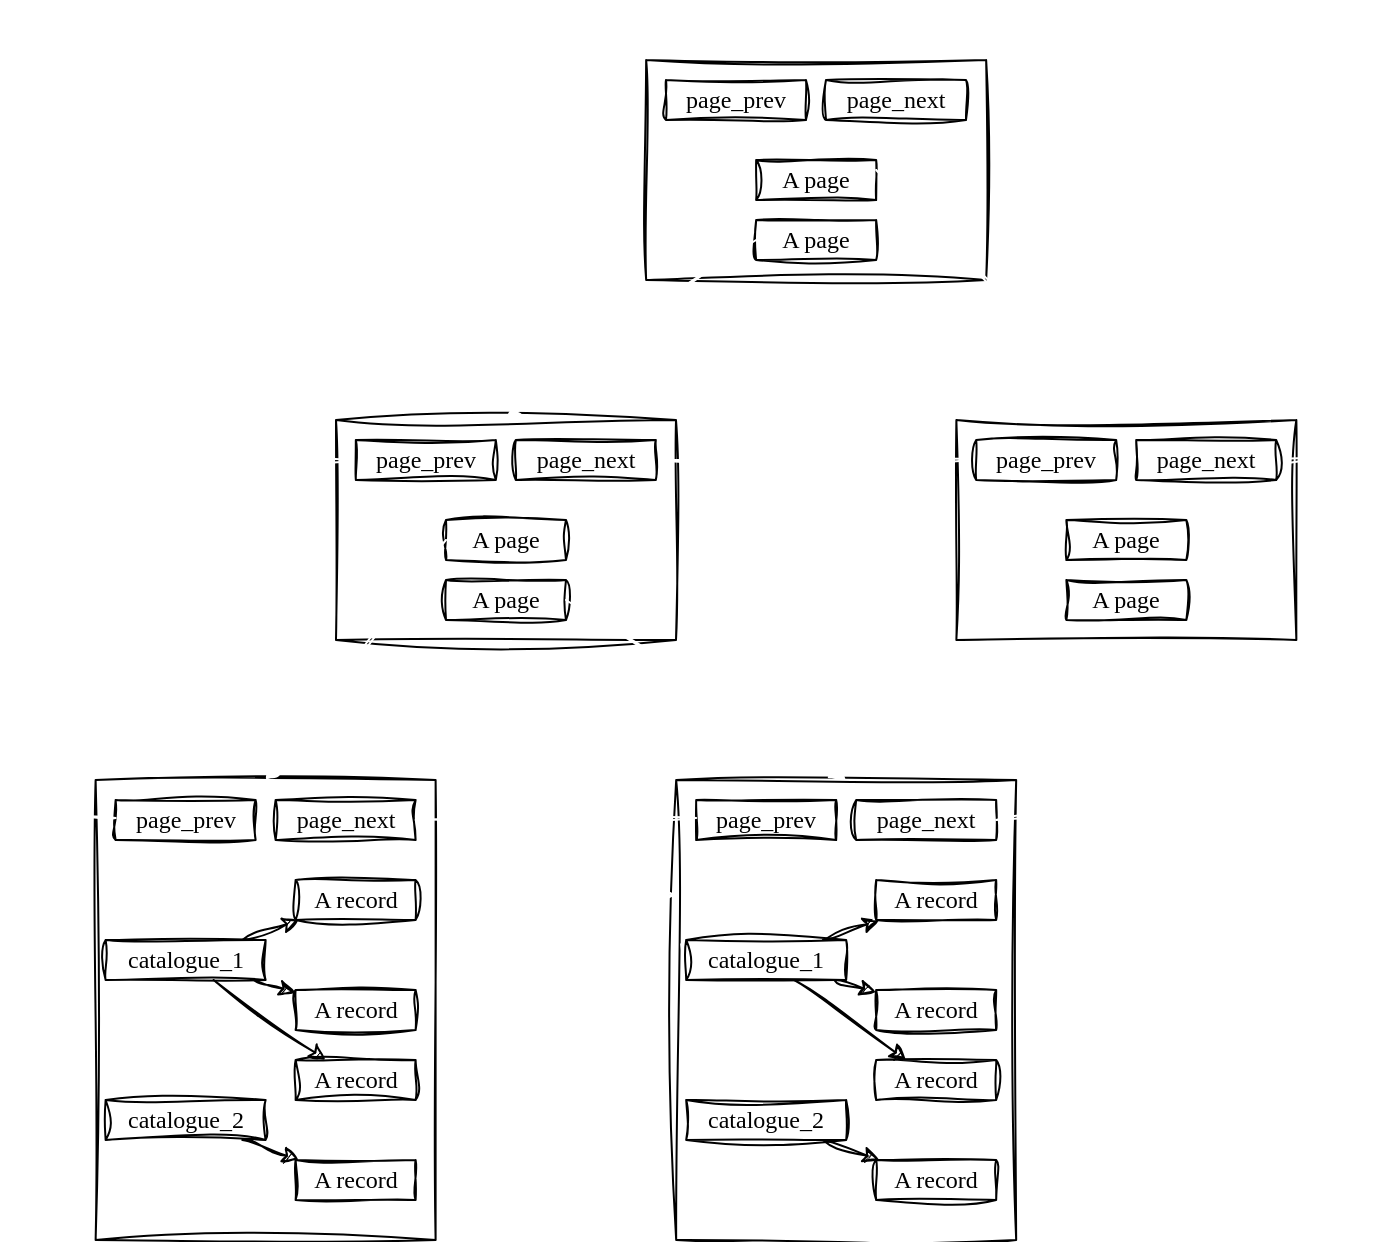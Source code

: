 <mxfile version="22.1.2" type="device">
  <diagram name="第 1 页" id="Lj8HnjuhtzqfBAnZdEE8">
    <mxGraphModel dx="1134" dy="697" grid="1" gridSize="10" guides="1" tooltips="1" connect="1" arrows="1" fold="1" page="1" pageScale="1" pageWidth="100000" pageHeight="100000" math="0" shadow="0">
      <root>
        <mxCell id="0" />
        <mxCell id="1" parent="0" />
        <mxCell id="M6X26_r8uAKOWFJ8xr2e-1" value="" style="rounded=0;whiteSpace=wrap;html=1;sketch=1;curveFitting=1;jiggle=2;fontFamily=Comic Sans MS;" vertex="1" parent="1">
          <mxGeometry x="800" y="1260" width="170" height="110" as="geometry" />
        </mxCell>
        <mxCell id="M6X26_r8uAKOWFJ8xr2e-13" style="edgeStyle=orthogonalEdgeStyle;rounded=0;orthogonalLoop=1;jettySize=auto;html=1;sketch=1;curveFitting=1;jiggle=2;fillColor=#a20025;strokeColor=#FFFFFF;" edge="1" parent="1" source="M6X26_r8uAKOWFJ8xr2e-2">
          <mxGeometry relative="1" as="geometry">
            <mxPoint x="759.91" y="1280" as="targetPoint" />
          </mxGeometry>
        </mxCell>
        <mxCell id="M6X26_r8uAKOWFJ8xr2e-2" value="page_prev" style="rounded=0;whiteSpace=wrap;html=1;sketch=1;curveFitting=1;jiggle=2;fontFamily=Comic Sans MS;" vertex="1" parent="1">
          <mxGeometry x="809.91" y="1270" width="70" height="20" as="geometry" />
        </mxCell>
        <mxCell id="M6X26_r8uAKOWFJ8xr2e-14" style="edgeStyle=orthogonalEdgeStyle;rounded=0;orthogonalLoop=1;jettySize=auto;html=1;sketch=1;curveFitting=1;jiggle=2;fillColor=#a20025;strokeColor=#FFFFFF;entryX=0;entryY=0.5;entryDx=0;entryDy=0;" edge="1" parent="1" source="M6X26_r8uAKOWFJ8xr2e-3" target="M6X26_r8uAKOWFJ8xr2e-92">
          <mxGeometry relative="1" as="geometry">
            <mxPoint x="1010.095" y="1280" as="targetPoint" />
          </mxGeometry>
        </mxCell>
        <mxCell id="M6X26_r8uAKOWFJ8xr2e-3" value="page_next" style="rounded=0;whiteSpace=wrap;html=1;sketch=1;curveFitting=1;jiggle=2;fontFamily=Comic Sans MS;" vertex="1" parent="1">
          <mxGeometry x="889.91" y="1270" width="70" height="20" as="geometry" />
        </mxCell>
        <mxCell id="M6X26_r8uAKOWFJ8xr2e-4" value="A page" style="rounded=0;whiteSpace=wrap;html=1;sketch=1;curveFitting=1;jiggle=2;fontFamily=Comic Sans MS;" vertex="1" parent="1">
          <mxGeometry x="855" y="1310" width="60" height="20" as="geometry" />
        </mxCell>
        <mxCell id="M6X26_r8uAKOWFJ8xr2e-5" value="page" style="text;html=1;align=center;verticalAlign=middle;resizable=0;points=[];autosize=1;strokeColor=none;fillColor=none;fontFamily=Comic Sans MS;sketch=1;curveFitting=1;jiggle=2;fontColor=#FFFFFF;" vertex="1" parent="1">
          <mxGeometry x="859.91" y="1230" width="50" height="30" as="geometry" />
        </mxCell>
        <mxCell id="M6X26_r8uAKOWFJ8xr2e-8" value="A page" style="rounded=0;whiteSpace=wrap;html=1;sketch=1;curveFitting=1;jiggle=2;fontFamily=Comic Sans MS;" vertex="1" parent="1">
          <mxGeometry x="855" y="1340" width="60" height="20" as="geometry" />
        </mxCell>
        <mxCell id="M6X26_r8uAKOWFJ8xr2e-18" value="" style="rounded=0;whiteSpace=wrap;html=1;sketch=1;curveFitting=1;jiggle=2;fontFamily=Comic Sans MS;" vertex="1" parent="1">
          <mxGeometry x="970.09" y="1440" width="170" height="230" as="geometry" />
        </mxCell>
        <mxCell id="M6X26_r8uAKOWFJ8xr2e-20" value="page_prev" style="rounded=0;whiteSpace=wrap;html=1;sketch=1;curveFitting=1;jiggle=2;fontFamily=Comic Sans MS;" vertex="1" parent="1">
          <mxGeometry x="980.09" y="1450" width="70" height="20" as="geometry" />
        </mxCell>
        <mxCell id="M6X26_r8uAKOWFJ8xr2e-22" value="page_next" style="rounded=0;whiteSpace=wrap;html=1;sketch=1;curveFitting=1;jiggle=2;fontFamily=Comic Sans MS;" vertex="1" parent="1">
          <mxGeometry x="1060.09" y="1450" width="70" height="20" as="geometry" />
        </mxCell>
        <mxCell id="M6X26_r8uAKOWFJ8xr2e-23" style="rounded=0;orthogonalLoop=1;jettySize=auto;html=1;fontFamily=Comic Sans MS;sketch=1;curveFitting=1;jiggle=2;" edge="1" parent="1" source="M6X26_r8uAKOWFJ8xr2e-31" target="M6X26_r8uAKOWFJ8xr2e-24">
          <mxGeometry relative="1" as="geometry">
            <mxPoint x="1380.09" y="1560" as="targetPoint" />
          </mxGeometry>
        </mxCell>
        <mxCell id="M6X26_r8uAKOWFJ8xr2e-24" value="A record" style="rounded=0;whiteSpace=wrap;html=1;sketch=1;curveFitting=1;jiggle=2;fontFamily=Comic Sans MS;" vertex="1" parent="1">
          <mxGeometry x="1070.09" y="1490" width="60" height="20" as="geometry" />
        </mxCell>
        <mxCell id="M6X26_r8uAKOWFJ8xr2e-25" value="page" style="text;html=1;align=center;verticalAlign=middle;resizable=0;points=[];autosize=1;strokeColor=none;fillColor=none;fontFamily=Comic Sans MS;sketch=1;curveFitting=1;jiggle=2;fontColor=#FFFFFF;" vertex="1" parent="1">
          <mxGeometry x="1030.09" y="1410" width="50" height="30" as="geometry" />
        </mxCell>
        <mxCell id="M6X26_r8uAKOWFJ8xr2e-26" style="rounded=0;orthogonalLoop=1;jettySize=auto;html=1;fontFamily=Comic Sans MS;sketch=1;curveFitting=1;jiggle=2;" edge="1" parent="1" source="M6X26_r8uAKOWFJ8xr2e-31" target="M6X26_r8uAKOWFJ8xr2e-27">
          <mxGeometry relative="1" as="geometry">
            <mxPoint x="1310.09" y="1660" as="targetPoint" />
          </mxGeometry>
        </mxCell>
        <mxCell id="M6X26_r8uAKOWFJ8xr2e-27" value="A record" style="rounded=0;whiteSpace=wrap;html=1;sketch=1;curveFitting=1;jiggle=2;fontFamily=Comic Sans MS;" vertex="1" parent="1">
          <mxGeometry x="1070.09" y="1545" width="60" height="20" as="geometry" />
        </mxCell>
        <mxCell id="M6X26_r8uAKOWFJ8xr2e-28" style="rounded=0;orthogonalLoop=1;jettySize=auto;html=1;fontFamily=Comic Sans MS;sketch=1;curveFitting=1;jiggle=2;entryX=0.25;entryY=0;entryDx=0;entryDy=0;" edge="1" parent="1" source="M6X26_r8uAKOWFJ8xr2e-31" target="M6X26_r8uAKOWFJ8xr2e-29">
          <mxGeometry relative="1" as="geometry" />
        </mxCell>
        <mxCell id="M6X26_r8uAKOWFJ8xr2e-29" value="A record" style="rounded=0;whiteSpace=wrap;html=1;sketch=1;curveFitting=1;jiggle=2;fontFamily=Comic Sans MS;" vertex="1" parent="1">
          <mxGeometry x="1070.09" y="1580" width="60" height="20" as="geometry" />
        </mxCell>
        <mxCell id="M6X26_r8uAKOWFJ8xr2e-30" value="A record" style="rounded=0;whiteSpace=wrap;html=1;sketch=1;curveFitting=1;jiggle=2;fontFamily=Comic Sans MS;" vertex="1" parent="1">
          <mxGeometry x="1070.09" y="1630" width="60" height="20" as="geometry" />
        </mxCell>
        <mxCell id="M6X26_r8uAKOWFJ8xr2e-31" value="catalogue_1" style="rounded=0;whiteSpace=wrap;html=1;sketch=1;curveFitting=1;jiggle=2;fontFamily=Comic Sans MS;" vertex="1" parent="1">
          <mxGeometry x="975.09" y="1520" width="80" height="20" as="geometry" />
        </mxCell>
        <mxCell id="M6X26_r8uAKOWFJ8xr2e-32" value="catalogue_2" style="rounded=0;whiteSpace=wrap;html=1;sketch=1;curveFitting=1;jiggle=2;fontFamily=Comic Sans MS;" vertex="1" parent="1">
          <mxGeometry x="975.09" y="1600" width="80" height="20" as="geometry" />
        </mxCell>
        <mxCell id="M6X26_r8uAKOWFJ8xr2e-33" style="rounded=0;orthogonalLoop=1;jettySize=auto;html=1;fontFamily=Comic Sans MS;sketch=1;curveFitting=1;jiggle=2;" edge="1" parent="1" source="M6X26_r8uAKOWFJ8xr2e-32" target="M6X26_r8uAKOWFJ8xr2e-30">
          <mxGeometry relative="1" as="geometry">
            <mxPoint x="1050.09" y="1520" as="sourcePoint" />
            <mxPoint x="1288.09" y="1640" as="targetPoint" />
          </mxGeometry>
        </mxCell>
        <mxCell id="M6X26_r8uAKOWFJ8xr2e-34" value="" style="rounded=0;whiteSpace=wrap;html=1;sketch=1;curveFitting=1;jiggle=2;fontFamily=Comic Sans MS;" vertex="1" parent="1">
          <mxGeometry x="679.81" y="1440" width="170" height="230" as="geometry" />
        </mxCell>
        <mxCell id="M6X26_r8uAKOWFJ8xr2e-36" value="page_prev" style="rounded=0;whiteSpace=wrap;html=1;sketch=1;curveFitting=1;jiggle=2;fontFamily=Comic Sans MS;" vertex="1" parent="1">
          <mxGeometry x="689.81" y="1450" width="70" height="20" as="geometry" />
        </mxCell>
        <mxCell id="M6X26_r8uAKOWFJ8xr2e-38" value="page_next" style="rounded=0;whiteSpace=wrap;html=1;sketch=1;curveFitting=1;jiggle=2;fontFamily=Comic Sans MS;" vertex="1" parent="1">
          <mxGeometry x="769.81" y="1450" width="70" height="20" as="geometry" />
        </mxCell>
        <mxCell id="M6X26_r8uAKOWFJ8xr2e-40" value="A record" style="rounded=0;whiteSpace=wrap;html=1;sketch=1;curveFitting=1;jiggle=2;fontFamily=Comic Sans MS;" vertex="1" parent="1">
          <mxGeometry x="779.81" y="1490" width="60" height="20" as="geometry" />
        </mxCell>
        <mxCell id="M6X26_r8uAKOWFJ8xr2e-41" value="page" style="text;html=1;align=center;verticalAlign=middle;resizable=0;points=[];autosize=1;strokeColor=none;fillColor=none;fontFamily=Comic Sans MS;sketch=1;curveFitting=1;jiggle=2;fontColor=#FFFFFF;" vertex="1" parent="1">
          <mxGeometry x="739.81" y="1410" width="50" height="30" as="geometry" />
        </mxCell>
        <mxCell id="M6X26_r8uAKOWFJ8xr2e-43" value="A record" style="rounded=0;whiteSpace=wrap;html=1;sketch=1;curveFitting=1;jiggle=2;fontFamily=Comic Sans MS;" vertex="1" parent="1">
          <mxGeometry x="779.81" y="1545" width="60" height="20" as="geometry" />
        </mxCell>
        <mxCell id="M6X26_r8uAKOWFJ8xr2e-45" value="A record" style="rounded=0;whiteSpace=wrap;html=1;sketch=1;curveFitting=1;jiggle=2;fontFamily=Comic Sans MS;" vertex="1" parent="1">
          <mxGeometry x="779.81" y="1580" width="60" height="20" as="geometry" />
        </mxCell>
        <mxCell id="M6X26_r8uAKOWFJ8xr2e-46" value="A record" style="rounded=0;whiteSpace=wrap;html=1;sketch=1;curveFitting=1;jiggle=2;fontFamily=Comic Sans MS;" vertex="1" parent="1">
          <mxGeometry x="779.81" y="1630" width="60" height="20" as="geometry" />
        </mxCell>
        <mxCell id="M6X26_r8uAKOWFJ8xr2e-47" value="catalogue_1" style="rounded=0;whiteSpace=wrap;html=1;sketch=1;curveFitting=1;jiggle=2;fontFamily=Comic Sans MS;" vertex="1" parent="1">
          <mxGeometry x="684.81" y="1520" width="80" height="20" as="geometry" />
        </mxCell>
        <mxCell id="M6X26_r8uAKOWFJ8xr2e-39" style="rounded=0;orthogonalLoop=1;jettySize=auto;html=1;fontFamily=Comic Sans MS;sketch=1;curveFitting=1;jiggle=2;" edge="1" parent="1" source="M6X26_r8uAKOWFJ8xr2e-47" target="M6X26_r8uAKOWFJ8xr2e-40">
          <mxGeometry relative="1" as="geometry">
            <mxPoint x="1089.81" y="1560" as="targetPoint" />
          </mxGeometry>
        </mxCell>
        <mxCell id="M6X26_r8uAKOWFJ8xr2e-42" style="rounded=0;orthogonalLoop=1;jettySize=auto;html=1;fontFamily=Comic Sans MS;sketch=1;curveFitting=1;jiggle=2;" edge="1" parent="1" source="M6X26_r8uAKOWFJ8xr2e-47" target="M6X26_r8uAKOWFJ8xr2e-43">
          <mxGeometry relative="1" as="geometry">
            <mxPoint x="1019.81" y="1660" as="targetPoint" />
          </mxGeometry>
        </mxCell>
        <mxCell id="M6X26_r8uAKOWFJ8xr2e-44" style="rounded=0;orthogonalLoop=1;jettySize=auto;html=1;fontFamily=Comic Sans MS;sketch=1;curveFitting=1;jiggle=2;entryX=0.25;entryY=0;entryDx=0;entryDy=0;" edge="1" parent="1" source="M6X26_r8uAKOWFJ8xr2e-47" target="M6X26_r8uAKOWFJ8xr2e-45">
          <mxGeometry relative="1" as="geometry" />
        </mxCell>
        <mxCell id="M6X26_r8uAKOWFJ8xr2e-48" value="catalogue_2" style="rounded=0;whiteSpace=wrap;html=1;sketch=1;curveFitting=1;jiggle=2;fontFamily=Comic Sans MS;" vertex="1" parent="1">
          <mxGeometry x="684.81" y="1600" width="80" height="20" as="geometry" />
        </mxCell>
        <mxCell id="M6X26_r8uAKOWFJ8xr2e-49" style="rounded=0;orthogonalLoop=1;jettySize=auto;html=1;fontFamily=Comic Sans MS;sketch=1;curveFitting=1;jiggle=2;" edge="1" parent="1" source="M6X26_r8uAKOWFJ8xr2e-48" target="M6X26_r8uAKOWFJ8xr2e-46">
          <mxGeometry relative="1" as="geometry">
            <mxPoint x="759.81" y="1520" as="sourcePoint" />
            <mxPoint x="997.81" y="1640" as="targetPoint" />
          </mxGeometry>
        </mxCell>
        <mxCell id="M6X26_r8uAKOWFJ8xr2e-54" style="rounded=0;orthogonalLoop=1;jettySize=auto;html=1;fontFamily=Comic Sans MS;sketch=1;curveFitting=1;jiggle=2;entryX=0.5;entryY=0;entryDx=0;entryDy=0;exitX=0;exitY=0.5;exitDx=0;exitDy=0;strokeColor=#FFFFFF;" edge="1" parent="1" source="M6X26_r8uAKOWFJ8xr2e-4" target="M6X26_r8uAKOWFJ8xr2e-34">
          <mxGeometry relative="1" as="geometry">
            <mxPoint x="890" y="1490" as="sourcePoint" />
            <mxPoint x="745" y="1620" as="targetPoint" />
          </mxGeometry>
        </mxCell>
        <mxCell id="M6X26_r8uAKOWFJ8xr2e-55" style="rounded=0;orthogonalLoop=1;jettySize=auto;html=1;fontFamily=Comic Sans MS;sketch=1;curveFitting=1;jiggle=2;entryX=0.5;entryY=0;entryDx=0;entryDy=0;exitX=1;exitY=0.5;exitDx=0;exitDy=0;strokeColor=#FFFFFF;" edge="1" parent="1" source="M6X26_r8uAKOWFJ8xr2e-8" target="M6X26_r8uAKOWFJ8xr2e-18">
          <mxGeometry relative="1" as="geometry">
            <mxPoint x="1090" y="1586" as="targetPoint" />
            <mxPoint x="1020" y="1400" as="sourcePoint" />
          </mxGeometry>
        </mxCell>
        <mxCell id="M6X26_r8uAKOWFJ8xr2e-56" style="edgeStyle=orthogonalEdgeStyle;rounded=0;orthogonalLoop=1;jettySize=auto;html=1;sketch=1;curveFitting=1;jiggle=2;fillColor=#a20025;strokeColor=#FFFFFF;" edge="1" parent="1">
          <mxGeometry relative="1" as="geometry">
            <mxPoint x="639.72" y="1459" as="targetPoint" />
            <mxPoint x="689.81" y="1459" as="sourcePoint" />
          </mxGeometry>
        </mxCell>
        <mxCell id="M6X26_r8uAKOWFJ8xr2e-57" style="edgeStyle=orthogonalEdgeStyle;rounded=0;orthogonalLoop=1;jettySize=auto;html=1;sketch=1;curveFitting=1;jiggle=2;fillColor=#a20025;strokeColor=#FFFFFF;entryX=1;entryY=0;entryDx=0;entryDy=0;" edge="1" parent="1" target="M6X26_r8uAKOWFJ8xr2e-34">
          <mxGeometry relative="1" as="geometry">
            <mxPoint x="930" y="1459" as="targetPoint" />
            <mxPoint x="980.09" y="1459" as="sourcePoint" />
          </mxGeometry>
        </mxCell>
        <mxCell id="M6X26_r8uAKOWFJ8xr2e-58" style="edgeStyle=orthogonalEdgeStyle;rounded=0;orthogonalLoop=1;jettySize=auto;html=1;sketch=1;curveFitting=1;jiggle=2;fillColor=#a20025;strokeColor=#FFFFFF;entryX=0;entryY=0.25;entryDx=0;entryDy=0;" edge="1" parent="1" target="M6X26_r8uAKOWFJ8xr2e-18">
          <mxGeometry relative="1" as="geometry">
            <mxPoint x="889.905" y="1460" as="targetPoint" />
            <mxPoint x="839.81" y="1460" as="sourcePoint" />
          </mxGeometry>
        </mxCell>
        <mxCell id="M6X26_r8uAKOWFJ8xr2e-59" style="edgeStyle=orthogonalEdgeStyle;rounded=0;orthogonalLoop=1;jettySize=auto;html=1;sketch=1;curveFitting=1;jiggle=2;fillColor=#a20025;strokeColor=#FFFFFF;" edge="1" parent="1">
          <mxGeometry relative="1" as="geometry">
            <mxPoint x="1180.185" y="1460" as="targetPoint" />
            <mxPoint x="1130.09" y="1460" as="sourcePoint" />
          </mxGeometry>
        </mxCell>
        <mxCell id="M6X26_r8uAKOWFJ8xr2e-92" value="" style="rounded=0;whiteSpace=wrap;html=1;sketch=1;curveFitting=1;jiggle=2;fontFamily=Comic Sans MS;" vertex="1" parent="1">
          <mxGeometry x="1110.18" y="1260" width="170" height="110" as="geometry" />
        </mxCell>
        <mxCell id="M6X26_r8uAKOWFJ8xr2e-93" style="edgeStyle=orthogonalEdgeStyle;rounded=0;orthogonalLoop=1;jettySize=auto;html=1;sketch=1;curveFitting=1;jiggle=2;fillColor=#a20025;strokeColor=#FFFFFF;entryX=1;entryY=0;entryDx=0;entryDy=0;" edge="1" parent="1" source="M6X26_r8uAKOWFJ8xr2e-94" target="M6X26_r8uAKOWFJ8xr2e-1">
          <mxGeometry relative="1" as="geometry">
            <mxPoint x="1070" y="1280" as="targetPoint" />
          </mxGeometry>
        </mxCell>
        <mxCell id="M6X26_r8uAKOWFJ8xr2e-94" value="page_prev" style="rounded=0;whiteSpace=wrap;html=1;sketch=1;curveFitting=1;jiggle=2;fontFamily=Comic Sans MS;" vertex="1" parent="1">
          <mxGeometry x="1120.09" y="1270" width="70" height="20" as="geometry" />
        </mxCell>
        <mxCell id="M6X26_r8uAKOWFJ8xr2e-95" style="edgeStyle=orthogonalEdgeStyle;rounded=0;orthogonalLoop=1;jettySize=auto;html=1;sketch=1;curveFitting=1;jiggle=2;fillColor=#a20025;strokeColor=#FFFFFF;" edge="1" parent="1" source="M6X26_r8uAKOWFJ8xr2e-96">
          <mxGeometry relative="1" as="geometry">
            <mxPoint x="1320.275" y="1280" as="targetPoint" />
          </mxGeometry>
        </mxCell>
        <mxCell id="M6X26_r8uAKOWFJ8xr2e-96" value="page_next" style="rounded=0;whiteSpace=wrap;html=1;sketch=1;curveFitting=1;jiggle=2;fontFamily=Comic Sans MS;" vertex="1" parent="1">
          <mxGeometry x="1200.09" y="1270" width="70" height="20" as="geometry" />
        </mxCell>
        <mxCell id="M6X26_r8uAKOWFJ8xr2e-97" value="A page" style="rounded=0;whiteSpace=wrap;html=1;sketch=1;curveFitting=1;jiggle=2;fontFamily=Comic Sans MS;" vertex="1" parent="1">
          <mxGeometry x="1165.18" y="1310" width="60" height="20" as="geometry" />
        </mxCell>
        <mxCell id="M6X26_r8uAKOWFJ8xr2e-98" value="page" style="text;html=1;align=center;verticalAlign=middle;resizable=0;points=[];autosize=1;strokeColor=none;fillColor=none;fontFamily=Comic Sans MS;sketch=1;curveFitting=1;jiggle=2;fontColor=#FFFFFF;" vertex="1" parent="1">
          <mxGeometry x="1170.09" y="1230" width="50" height="30" as="geometry" />
        </mxCell>
        <mxCell id="M6X26_r8uAKOWFJ8xr2e-99" value="A page" style="rounded=0;whiteSpace=wrap;html=1;sketch=1;curveFitting=1;jiggle=2;fontFamily=Comic Sans MS;" vertex="1" parent="1">
          <mxGeometry x="1165.18" y="1340" width="60" height="20" as="geometry" />
        </mxCell>
        <mxCell id="M6X26_r8uAKOWFJ8xr2e-100" value="" style="rounded=0;whiteSpace=wrap;html=1;sketch=1;curveFitting=1;jiggle=2;fontFamily=Comic Sans MS;" vertex="1" parent="1">
          <mxGeometry x="955.08" y="1080" width="170" height="110" as="geometry" />
        </mxCell>
        <mxCell id="M6X26_r8uAKOWFJ8xr2e-101" value="page_prev" style="rounded=0;whiteSpace=wrap;html=1;sketch=1;curveFitting=1;jiggle=2;fontFamily=Comic Sans MS;" vertex="1" parent="1">
          <mxGeometry x="964.99" y="1090" width="70" height="20" as="geometry" />
        </mxCell>
        <mxCell id="M6X26_r8uAKOWFJ8xr2e-103" value="page_next" style="rounded=0;whiteSpace=wrap;html=1;sketch=1;curveFitting=1;jiggle=2;fontFamily=Comic Sans MS;" vertex="1" parent="1">
          <mxGeometry x="1044.99" y="1090" width="70" height="20" as="geometry" />
        </mxCell>
        <mxCell id="M6X26_r8uAKOWFJ8xr2e-104" value="A page" style="rounded=0;whiteSpace=wrap;html=1;sketch=1;curveFitting=1;jiggle=2;fontFamily=Comic Sans MS;" vertex="1" parent="1">
          <mxGeometry x="1010.08" y="1130" width="60" height="20" as="geometry" />
        </mxCell>
        <mxCell id="M6X26_r8uAKOWFJ8xr2e-105" value="page" style="text;html=1;align=center;verticalAlign=middle;resizable=0;points=[];autosize=1;strokeColor=none;fillColor=none;fontFamily=Comic Sans MS;sketch=1;curveFitting=1;jiggle=2;fontColor=#FFFFFF;" vertex="1" parent="1">
          <mxGeometry x="1014.99" y="1050" width="50" height="30" as="geometry" />
        </mxCell>
        <mxCell id="M6X26_r8uAKOWFJ8xr2e-106" value="A page" style="rounded=0;whiteSpace=wrap;html=1;sketch=1;curveFitting=1;jiggle=2;fontFamily=Comic Sans MS;" vertex="1" parent="1">
          <mxGeometry x="1010.08" y="1160" width="60" height="20" as="geometry" />
        </mxCell>
        <mxCell id="M6X26_r8uAKOWFJ8xr2e-114" style="rounded=0;orthogonalLoop=1;jettySize=auto;html=1;fontFamily=Comic Sans MS;sketch=1;curveFitting=1;jiggle=2;entryX=0.5;entryY=0;entryDx=0;entryDy=0;exitX=1;exitY=0.25;exitDx=0;exitDy=0;strokeColor=#FFFFFF;" edge="1" parent="1" source="M6X26_r8uAKOWFJ8xr2e-104" target="M6X26_r8uAKOWFJ8xr2e-92">
          <mxGeometry relative="1" as="geometry">
            <mxPoint x="1065" y="1450" as="targetPoint" />
            <mxPoint x="925" y="1360" as="sourcePoint" />
          </mxGeometry>
        </mxCell>
        <mxCell id="M6X26_r8uAKOWFJ8xr2e-115" style="rounded=0;orthogonalLoop=1;jettySize=auto;html=1;fontFamily=Comic Sans MS;sketch=1;curveFitting=1;jiggle=2;entryX=0.5;entryY=0;entryDx=0;entryDy=0;exitX=0;exitY=0.5;exitDx=0;exitDy=0;strokeColor=#FFFFFF;" edge="1" parent="1" source="M6X26_r8uAKOWFJ8xr2e-106" target="M6X26_r8uAKOWFJ8xr2e-1">
          <mxGeometry relative="1" as="geometry">
            <mxPoint x="1205" y="1270" as="targetPoint" />
            <mxPoint x="1080" y="1145" as="sourcePoint" />
          </mxGeometry>
        </mxCell>
      </root>
    </mxGraphModel>
  </diagram>
</mxfile>
